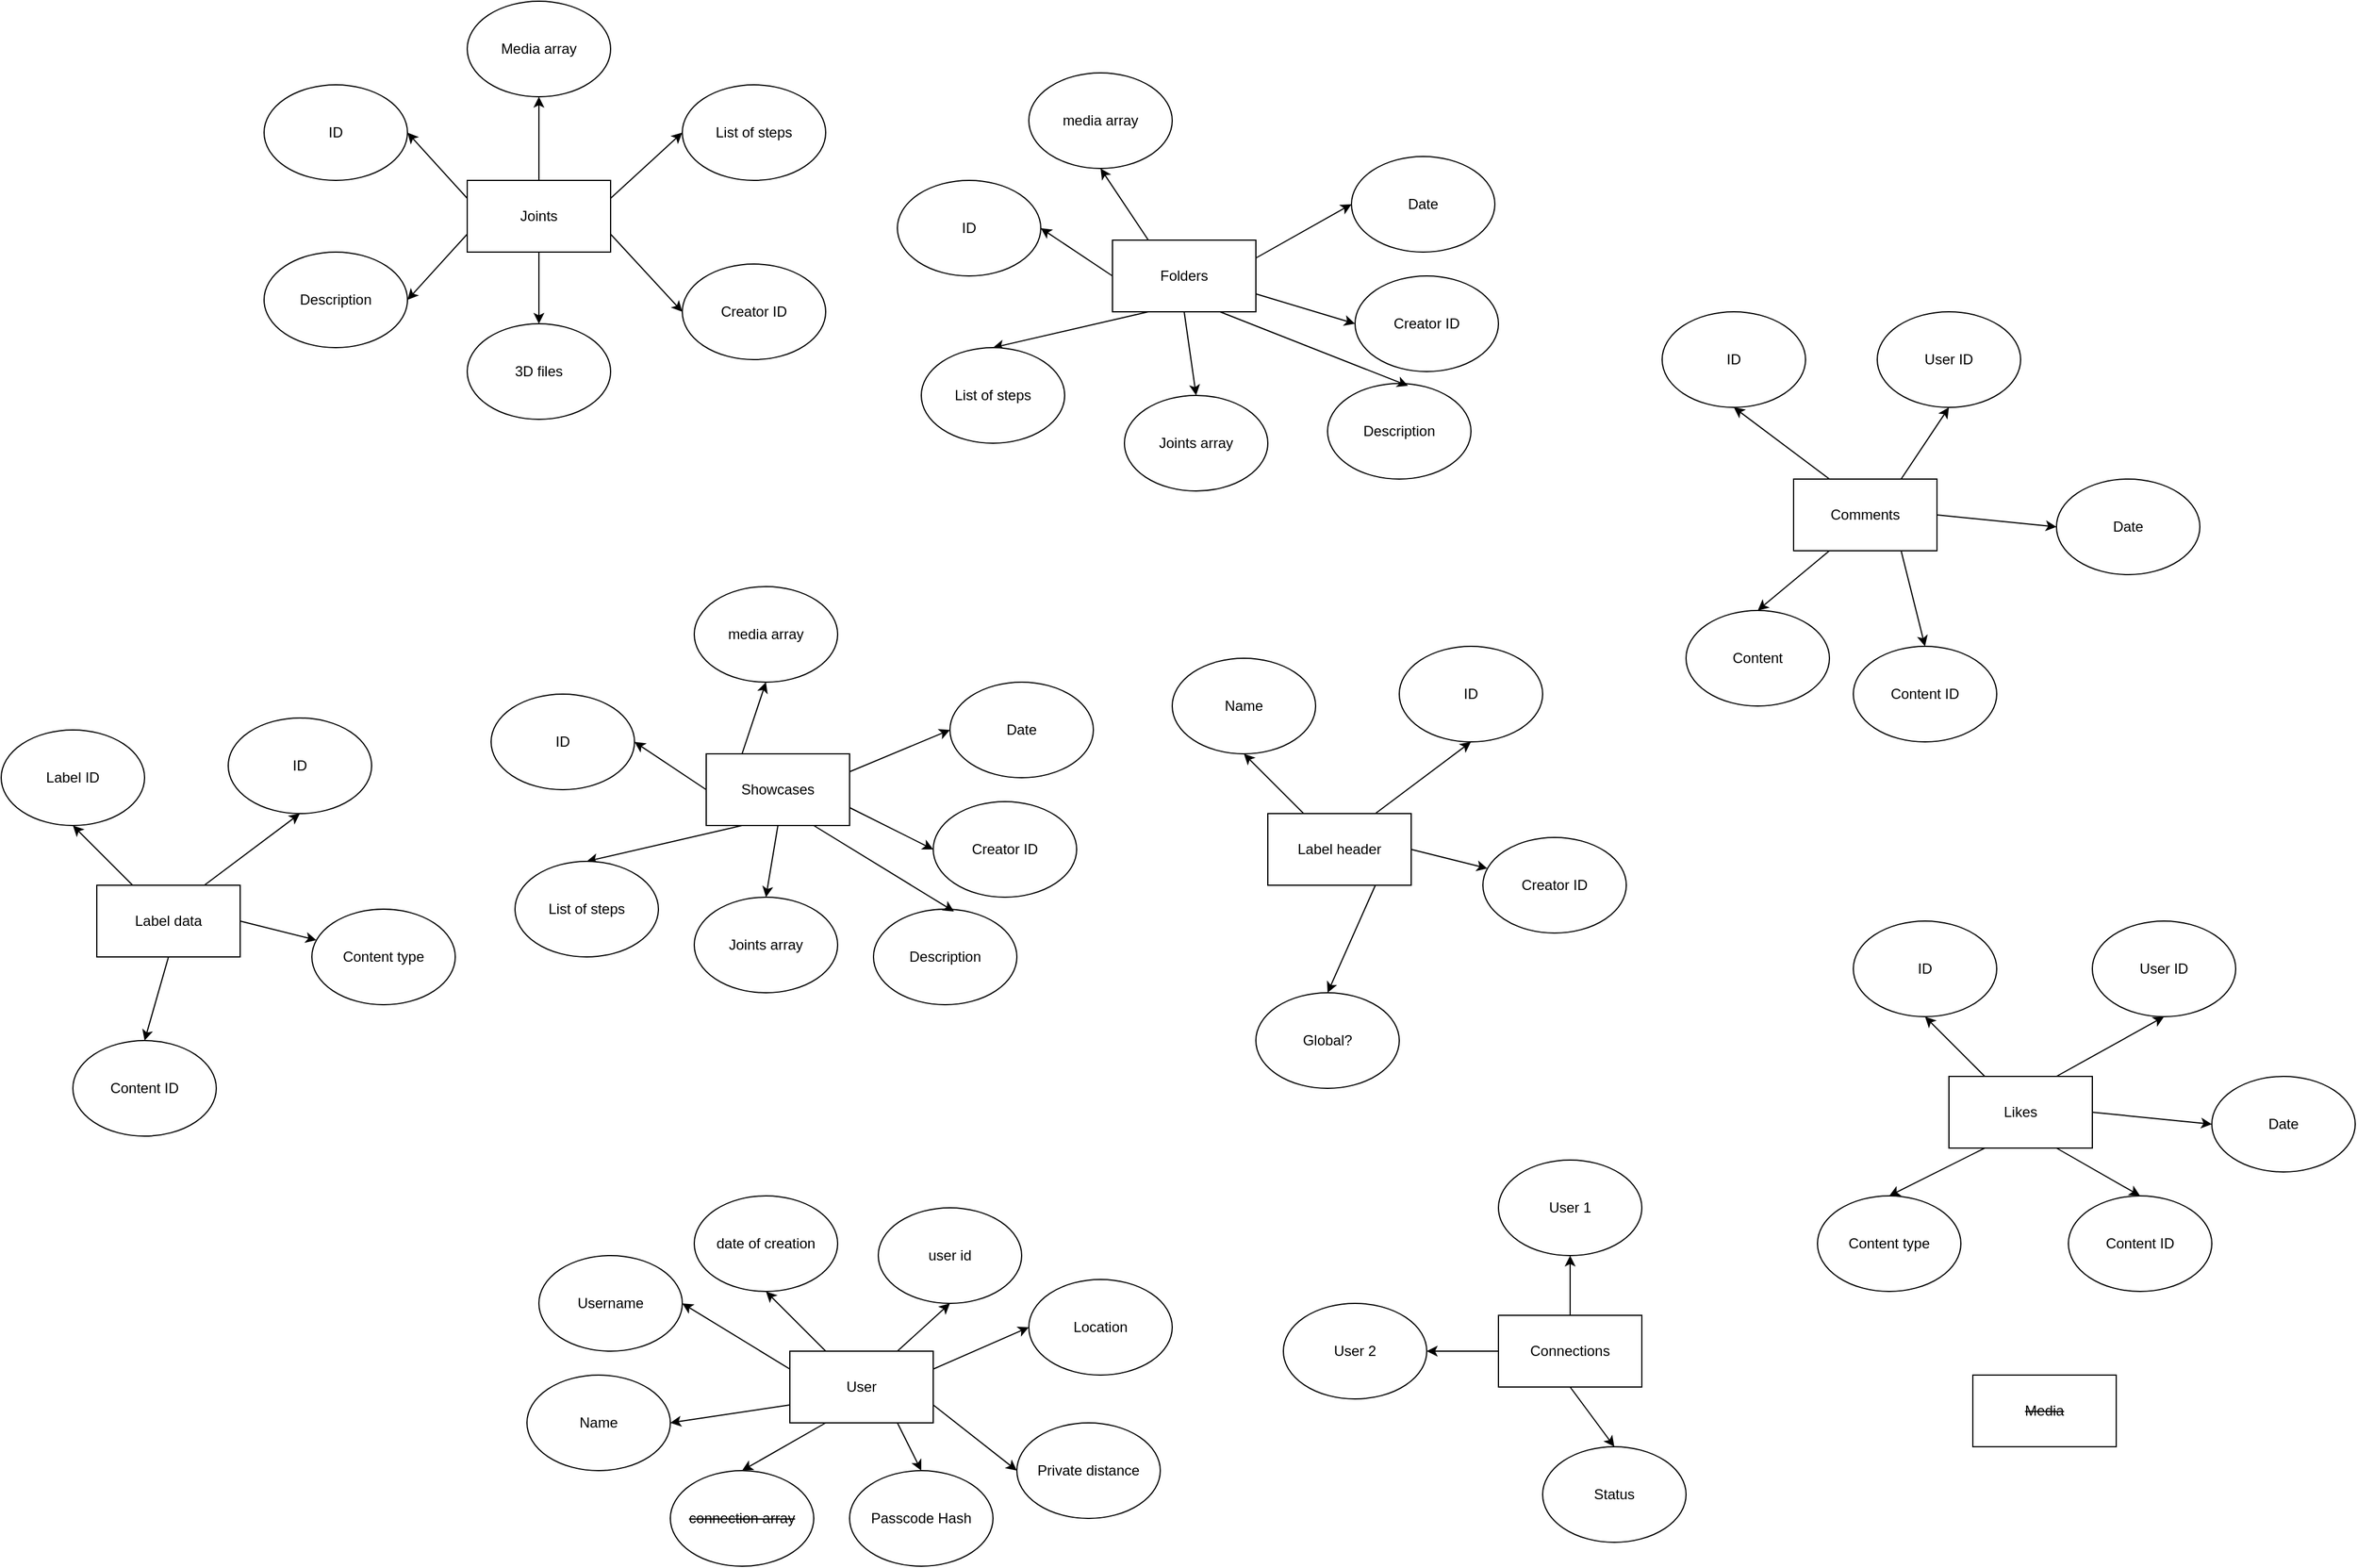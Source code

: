 <mxfile version="26.2.15">
  <diagram id="C5RBs43oDa-KdzZeNtuy" name="Page-1">
    <mxGraphModel dx="2411" dy="1877" grid="1" gridSize="10" guides="1" tooltips="1" connect="1" arrows="1" fold="1" page="1" pageScale="1" pageWidth="827" pageHeight="1169" math="0" shadow="0">
      <root>
        <mxCell id="WIyWlLk6GJQsqaUBKTNV-0" />
        <mxCell id="WIyWlLk6GJQsqaUBKTNV-1" parent="WIyWlLk6GJQsqaUBKTNV-0" />
        <mxCell id="KM4ZaIcSySpSmgN7gL_V-80" style="edgeStyle=none;shape=connector;rounded=0;orthogonalLoop=1;jettySize=auto;html=1;exitX=0.5;exitY=1;exitDx=0;exitDy=0;strokeColor=default;align=center;verticalAlign=middle;fontFamily=Helvetica;fontSize=11;fontColor=default;labelBackgroundColor=default;endArrow=classic;" edge="1" parent="WIyWlLk6GJQsqaUBKTNV-1" source="A2ExsAEQFThplT-EuYZs-0" target="KM4ZaIcSySpSmgN7gL_V-60">
          <mxGeometry relative="1" as="geometry" />
        </mxCell>
        <mxCell id="KM4ZaIcSySpSmgN7gL_V-81" style="edgeStyle=none;shape=connector;rounded=0;orthogonalLoop=1;jettySize=auto;html=1;exitX=1;exitY=0.75;exitDx=0;exitDy=0;entryX=0;entryY=0.5;entryDx=0;entryDy=0;strokeColor=default;align=center;verticalAlign=middle;fontFamily=Helvetica;fontSize=11;fontColor=default;labelBackgroundColor=default;endArrow=classic;" edge="1" parent="WIyWlLk6GJQsqaUBKTNV-1" source="A2ExsAEQFThplT-EuYZs-0" target="KM4ZaIcSySpSmgN7gL_V-61">
          <mxGeometry relative="1" as="geometry" />
        </mxCell>
        <mxCell id="KM4ZaIcSySpSmgN7gL_V-82" style="edgeStyle=none;shape=connector;rounded=0;orthogonalLoop=1;jettySize=auto;html=1;exitX=1;exitY=0.25;exitDx=0;exitDy=0;entryX=0;entryY=0.5;entryDx=0;entryDy=0;strokeColor=default;align=center;verticalAlign=middle;fontFamily=Helvetica;fontSize=11;fontColor=default;labelBackgroundColor=default;endArrow=classic;" edge="1" parent="WIyWlLk6GJQsqaUBKTNV-1" source="A2ExsAEQFThplT-EuYZs-0" target="KM4ZaIcSySpSmgN7gL_V-62">
          <mxGeometry relative="1" as="geometry" />
        </mxCell>
        <mxCell id="KM4ZaIcSySpSmgN7gL_V-83" style="edgeStyle=none;shape=connector;rounded=0;orthogonalLoop=1;jettySize=auto;html=1;exitX=0;exitY=0.25;exitDx=0;exitDy=0;entryX=1;entryY=0.5;entryDx=0;entryDy=0;strokeColor=default;align=center;verticalAlign=middle;fontFamily=Helvetica;fontSize=11;fontColor=default;labelBackgroundColor=default;endArrow=classic;" edge="1" parent="WIyWlLk6GJQsqaUBKTNV-1" source="A2ExsAEQFThplT-EuYZs-0" target="KM4ZaIcSySpSmgN7gL_V-79">
          <mxGeometry relative="1" as="geometry" />
        </mxCell>
        <mxCell id="KM4ZaIcSySpSmgN7gL_V-84" style="edgeStyle=none;shape=connector;rounded=0;orthogonalLoop=1;jettySize=auto;html=1;exitX=0;exitY=0.75;exitDx=0;exitDy=0;entryX=1;entryY=0.5;entryDx=0;entryDy=0;strokeColor=default;align=center;verticalAlign=middle;fontFamily=Helvetica;fontSize=11;fontColor=default;labelBackgroundColor=default;endArrow=classic;" edge="1" parent="WIyWlLk6GJQsqaUBKTNV-1" source="A2ExsAEQFThplT-EuYZs-0" target="KM4ZaIcSySpSmgN7gL_V-64">
          <mxGeometry relative="1" as="geometry" />
        </mxCell>
        <mxCell id="KM4ZaIcSySpSmgN7gL_V-85" style="edgeStyle=none;shape=connector;rounded=0;orthogonalLoop=1;jettySize=auto;html=1;exitX=0.5;exitY=0;exitDx=0;exitDy=0;entryX=0.5;entryY=1;entryDx=0;entryDy=0;strokeColor=default;align=center;verticalAlign=middle;fontFamily=Helvetica;fontSize=11;fontColor=default;labelBackgroundColor=default;endArrow=classic;" edge="1" parent="WIyWlLk6GJQsqaUBKTNV-1" source="A2ExsAEQFThplT-EuYZs-0" target="KM4ZaIcSySpSmgN7gL_V-77">
          <mxGeometry relative="1" as="geometry" />
        </mxCell>
        <mxCell id="A2ExsAEQFThplT-EuYZs-0" value="&lt;div&gt;Joints&lt;/div&gt;" style="rounded=0;whiteSpace=wrap;html=1;" parent="WIyWlLk6GJQsqaUBKTNV-1" vertex="1">
          <mxGeometry x="-110" y="-290" width="120" height="60" as="geometry" />
        </mxCell>
        <mxCell id="KM4ZaIcSySpSmgN7gL_V-27" style="edgeStyle=none;shape=connector;rounded=0;orthogonalLoop=1;jettySize=auto;html=1;exitX=0.25;exitY=0;exitDx=0;exitDy=0;entryX=0.5;entryY=1;entryDx=0;entryDy=0;strokeColor=default;align=center;verticalAlign=middle;fontFamily=Helvetica;fontSize=11;fontColor=default;labelBackgroundColor=default;endArrow=classic;" edge="1" parent="WIyWlLk6GJQsqaUBKTNV-1" source="A2ExsAEQFThplT-EuYZs-1" target="KM4ZaIcSySpSmgN7gL_V-25">
          <mxGeometry relative="1" as="geometry" />
        </mxCell>
        <mxCell id="KM4ZaIcSySpSmgN7gL_V-29" style="edgeStyle=none;shape=connector;rounded=0;orthogonalLoop=1;jettySize=auto;html=1;exitX=0.25;exitY=1;exitDx=0;exitDy=0;entryX=0.5;entryY=0;entryDx=0;entryDy=0;strokeColor=default;align=center;verticalAlign=middle;fontFamily=Helvetica;fontSize=11;fontColor=default;labelBackgroundColor=default;endArrow=classic;" edge="1" parent="WIyWlLk6GJQsqaUBKTNV-1" source="A2ExsAEQFThplT-EuYZs-1" target="KM4ZaIcSySpSmgN7gL_V-24">
          <mxGeometry relative="1" as="geometry" />
        </mxCell>
        <mxCell id="KM4ZaIcSySpSmgN7gL_V-33" style="edgeStyle=none;shape=connector;rounded=0;orthogonalLoop=1;jettySize=auto;html=1;exitX=0;exitY=0.5;exitDx=0;exitDy=0;entryX=1;entryY=0.5;entryDx=0;entryDy=0;strokeColor=default;align=center;verticalAlign=middle;fontFamily=Helvetica;fontSize=11;fontColor=default;labelBackgroundColor=default;endArrow=classic;" edge="1" parent="WIyWlLk6GJQsqaUBKTNV-1" source="A2ExsAEQFThplT-EuYZs-1" target="KM4ZaIcSySpSmgN7gL_V-31">
          <mxGeometry relative="1" as="geometry" />
        </mxCell>
        <mxCell id="KM4ZaIcSySpSmgN7gL_V-34" style="edgeStyle=none;shape=connector;rounded=0;orthogonalLoop=1;jettySize=auto;html=1;exitX=1;exitY=0.75;exitDx=0;exitDy=0;entryX=0;entryY=0.5;entryDx=0;entryDy=0;strokeColor=default;align=center;verticalAlign=middle;fontFamily=Helvetica;fontSize=11;fontColor=default;labelBackgroundColor=default;endArrow=classic;" edge="1" parent="WIyWlLk6GJQsqaUBKTNV-1" source="A2ExsAEQFThplT-EuYZs-1" target="KM4ZaIcSySpSmgN7gL_V-32">
          <mxGeometry relative="1" as="geometry" />
        </mxCell>
        <mxCell id="KM4ZaIcSySpSmgN7gL_V-38" style="edgeStyle=none;shape=connector;rounded=0;orthogonalLoop=1;jettySize=auto;html=1;exitX=0.5;exitY=1;exitDx=0;exitDy=0;entryX=0.5;entryY=0;entryDx=0;entryDy=0;strokeColor=default;align=center;verticalAlign=middle;fontFamily=Helvetica;fontSize=11;fontColor=default;labelBackgroundColor=default;endArrow=classic;" edge="1" parent="WIyWlLk6GJQsqaUBKTNV-1" source="A2ExsAEQFThplT-EuYZs-1" target="KM4ZaIcSySpSmgN7gL_V-35">
          <mxGeometry relative="1" as="geometry" />
        </mxCell>
        <mxCell id="KM4ZaIcSySpSmgN7gL_V-59" style="edgeStyle=none;shape=connector;rounded=0;orthogonalLoop=1;jettySize=auto;html=1;exitX=1;exitY=0.25;exitDx=0;exitDy=0;entryX=0;entryY=0.5;entryDx=0;entryDy=0;strokeColor=default;align=center;verticalAlign=middle;fontFamily=Helvetica;fontSize=11;fontColor=default;labelBackgroundColor=default;endArrow=classic;" edge="1" parent="WIyWlLk6GJQsqaUBKTNV-1" source="A2ExsAEQFThplT-EuYZs-1" target="KM4ZaIcSySpSmgN7gL_V-58">
          <mxGeometry relative="1" as="geometry" />
        </mxCell>
        <mxCell id="A2ExsAEQFThplT-EuYZs-1" value="Folders" style="rounded=0;whiteSpace=wrap;html=1;" parent="WIyWlLk6GJQsqaUBKTNV-1" vertex="1">
          <mxGeometry x="430" y="-240" width="120" height="60" as="geometry" />
        </mxCell>
        <mxCell id="A2ExsAEQFThplT-EuYZs-40" style="edgeStyle=none;shape=connector;rounded=0;orthogonalLoop=1;jettySize=auto;html=1;exitX=0.25;exitY=0;exitDx=0;exitDy=0;entryX=0.5;entryY=1;entryDx=0;entryDy=0;strokeColor=default;align=center;verticalAlign=middle;fontFamily=Helvetica;fontSize=11;fontColor=default;labelBackgroundColor=default;endArrow=classic;" parent="WIyWlLk6GJQsqaUBKTNV-1" source="A2ExsAEQFThplT-EuYZs-2" target="A2ExsAEQFThplT-EuYZs-39" edge="1">
          <mxGeometry relative="1" as="geometry" />
        </mxCell>
        <mxCell id="A2ExsAEQFThplT-EuYZs-41" style="edgeStyle=none;shape=connector;rounded=0;orthogonalLoop=1;jettySize=auto;html=1;exitX=0.75;exitY=0;exitDx=0;exitDy=0;entryX=0.5;entryY=1;entryDx=0;entryDy=0;strokeColor=default;align=center;verticalAlign=middle;fontFamily=Helvetica;fontSize=11;fontColor=default;labelBackgroundColor=default;endArrow=classic;" parent="WIyWlLk6GJQsqaUBKTNV-1" source="A2ExsAEQFThplT-EuYZs-2" target="A2ExsAEQFThplT-EuYZs-34" edge="1">
          <mxGeometry relative="1" as="geometry" />
        </mxCell>
        <mxCell id="A2ExsAEQFThplT-EuYZs-44" style="edgeStyle=none;shape=connector;rounded=0;orthogonalLoop=1;jettySize=auto;html=1;exitX=0.75;exitY=1;exitDx=0;exitDy=0;entryX=0.5;entryY=0;entryDx=0;entryDy=0;strokeColor=default;align=center;verticalAlign=middle;fontFamily=Helvetica;fontSize=11;fontColor=default;labelBackgroundColor=default;endArrow=classic;" parent="WIyWlLk6GJQsqaUBKTNV-1" source="A2ExsAEQFThplT-EuYZs-2" target="A2ExsAEQFThplT-EuYZs-35" edge="1">
          <mxGeometry relative="1" as="geometry" />
        </mxCell>
        <mxCell id="A2ExsAEQFThplT-EuYZs-46" style="edgeStyle=none;shape=connector;rounded=0;orthogonalLoop=1;jettySize=auto;html=1;exitX=1;exitY=0.5;exitDx=0;exitDy=0;strokeColor=default;align=center;verticalAlign=middle;fontFamily=Helvetica;fontSize=11;fontColor=default;labelBackgroundColor=default;endArrow=classic;" parent="WIyWlLk6GJQsqaUBKTNV-1" source="A2ExsAEQFThplT-EuYZs-2" target="A2ExsAEQFThplT-EuYZs-45" edge="1">
          <mxGeometry relative="1" as="geometry" />
        </mxCell>
        <mxCell id="A2ExsAEQFThplT-EuYZs-2" value="Label header" style="rounded=0;whiteSpace=wrap;html=1;" parent="WIyWlLk6GJQsqaUBKTNV-1" vertex="1">
          <mxGeometry x="560" y="240" width="120" height="60" as="geometry" />
        </mxCell>
        <mxCell id="A2ExsAEQFThplT-EuYZs-11" style="rounded=0;orthogonalLoop=1;jettySize=auto;html=1;exitX=0.75;exitY=1;exitDx=0;exitDy=0;entryX=0.5;entryY=0;entryDx=0;entryDy=0;" parent="WIyWlLk6GJQsqaUBKTNV-1" source="A2ExsAEQFThplT-EuYZs-3" target="A2ExsAEQFThplT-EuYZs-10" edge="1">
          <mxGeometry relative="1" as="geometry" />
        </mxCell>
        <mxCell id="A2ExsAEQFThplT-EuYZs-13" style="edgeStyle=none;shape=connector;rounded=0;orthogonalLoop=1;jettySize=auto;html=1;exitX=1;exitY=0.75;exitDx=0;exitDy=0;entryX=0;entryY=0.5;entryDx=0;entryDy=0;strokeColor=default;align=center;verticalAlign=middle;fontFamily=Helvetica;fontSize=11;fontColor=default;labelBackgroundColor=default;endArrow=classic;" parent="WIyWlLk6GJQsqaUBKTNV-1" source="A2ExsAEQFThplT-EuYZs-3" target="A2ExsAEQFThplT-EuYZs-12" edge="1">
          <mxGeometry relative="1" as="geometry" />
        </mxCell>
        <mxCell id="A2ExsAEQFThplT-EuYZs-16" style="edgeStyle=none;shape=connector;rounded=0;orthogonalLoop=1;jettySize=auto;html=1;exitX=0.75;exitY=0;exitDx=0;exitDy=0;entryX=0.5;entryY=1;entryDx=0;entryDy=0;strokeColor=default;align=center;verticalAlign=middle;fontFamily=Helvetica;fontSize=11;fontColor=default;labelBackgroundColor=default;endArrow=classic;" parent="WIyWlLk6GJQsqaUBKTNV-1" source="A2ExsAEQFThplT-EuYZs-3" target="A2ExsAEQFThplT-EuYZs-15" edge="1">
          <mxGeometry relative="1" as="geometry" />
        </mxCell>
        <mxCell id="A2ExsAEQFThplT-EuYZs-18" style="edgeStyle=none;shape=connector;rounded=0;orthogonalLoop=1;jettySize=auto;html=1;exitX=0.25;exitY=0;exitDx=0;exitDy=0;entryX=0.5;entryY=1;entryDx=0;entryDy=0;strokeColor=default;align=center;verticalAlign=middle;fontFamily=Helvetica;fontSize=11;fontColor=default;labelBackgroundColor=default;endArrow=classic;" parent="WIyWlLk6GJQsqaUBKTNV-1" source="A2ExsAEQFThplT-EuYZs-3" target="A2ExsAEQFThplT-EuYZs-17" edge="1">
          <mxGeometry relative="1" as="geometry" />
        </mxCell>
        <mxCell id="A2ExsAEQFThplT-EuYZs-20" style="edgeStyle=none;shape=connector;rounded=0;orthogonalLoop=1;jettySize=auto;html=1;exitX=0.25;exitY=1;exitDx=0;exitDy=0;entryX=0.5;entryY=0;entryDx=0;entryDy=0;strokeColor=default;align=center;verticalAlign=middle;fontFamily=Helvetica;fontSize=11;fontColor=default;labelBackgroundColor=default;endArrow=classic;" parent="WIyWlLk6GJQsqaUBKTNV-1" source="A2ExsAEQFThplT-EuYZs-3" target="A2ExsAEQFThplT-EuYZs-19" edge="1">
          <mxGeometry relative="1" as="geometry" />
        </mxCell>
        <mxCell id="A2ExsAEQFThplT-EuYZs-22" style="edgeStyle=none;shape=connector;rounded=0;orthogonalLoop=1;jettySize=auto;html=1;exitX=1;exitY=0.25;exitDx=0;exitDy=0;entryX=0;entryY=0.5;entryDx=0;entryDy=0;strokeColor=default;align=center;verticalAlign=middle;fontFamily=Helvetica;fontSize=11;fontColor=default;labelBackgroundColor=default;endArrow=classic;" parent="WIyWlLk6GJQsqaUBKTNV-1" source="A2ExsAEQFThplT-EuYZs-3" target="A2ExsAEQFThplT-EuYZs-21" edge="1">
          <mxGeometry relative="1" as="geometry" />
        </mxCell>
        <mxCell id="A2ExsAEQFThplT-EuYZs-24" style="edgeStyle=none;shape=connector;rounded=0;orthogonalLoop=1;jettySize=auto;html=1;exitX=0;exitY=0.25;exitDx=0;exitDy=0;entryX=1;entryY=0.5;entryDx=0;entryDy=0;strokeColor=default;align=center;verticalAlign=middle;fontFamily=Helvetica;fontSize=11;fontColor=default;labelBackgroundColor=default;endArrow=classic;" parent="WIyWlLk6GJQsqaUBKTNV-1" source="A2ExsAEQFThplT-EuYZs-3" target="A2ExsAEQFThplT-EuYZs-23" edge="1">
          <mxGeometry relative="1" as="geometry" />
        </mxCell>
        <mxCell id="A2ExsAEQFThplT-EuYZs-26" style="edgeStyle=none;shape=connector;rounded=0;orthogonalLoop=1;jettySize=auto;html=1;exitX=0;exitY=0.75;exitDx=0;exitDy=0;entryX=1;entryY=0.5;entryDx=0;entryDy=0;strokeColor=default;align=center;verticalAlign=middle;fontFamily=Helvetica;fontSize=11;fontColor=default;labelBackgroundColor=default;endArrow=classic;" parent="WIyWlLk6GJQsqaUBKTNV-1" source="A2ExsAEQFThplT-EuYZs-3" target="A2ExsAEQFThplT-EuYZs-25" edge="1">
          <mxGeometry relative="1" as="geometry" />
        </mxCell>
        <mxCell id="A2ExsAEQFThplT-EuYZs-3" value="User" style="rounded=0;whiteSpace=wrap;html=1;" parent="WIyWlLk6GJQsqaUBKTNV-1" vertex="1">
          <mxGeometry x="160" y="690" width="120" height="60" as="geometry" />
        </mxCell>
        <mxCell id="A2ExsAEQFThplT-EuYZs-31" style="edgeStyle=none;shape=connector;rounded=0;orthogonalLoop=1;jettySize=auto;html=1;exitX=0;exitY=0.5;exitDx=0;exitDy=0;entryX=1;entryY=0.5;entryDx=0;entryDy=0;strokeColor=default;align=center;verticalAlign=middle;fontFamily=Helvetica;fontSize=11;fontColor=default;labelBackgroundColor=default;endArrow=classic;" parent="WIyWlLk6GJQsqaUBKTNV-1" source="A2ExsAEQFThplT-EuYZs-4" target="A2ExsAEQFThplT-EuYZs-28" edge="1">
          <mxGeometry relative="1" as="geometry" />
        </mxCell>
        <mxCell id="A2ExsAEQFThplT-EuYZs-32" style="edgeStyle=none;shape=connector;rounded=0;orthogonalLoop=1;jettySize=auto;html=1;exitX=0.5;exitY=1;exitDx=0;exitDy=0;entryX=0.5;entryY=0;entryDx=0;entryDy=0;strokeColor=default;align=center;verticalAlign=middle;fontFamily=Helvetica;fontSize=11;fontColor=default;labelBackgroundColor=default;endArrow=classic;" parent="WIyWlLk6GJQsqaUBKTNV-1" source="A2ExsAEQFThplT-EuYZs-4" target="A2ExsAEQFThplT-EuYZs-29" edge="1">
          <mxGeometry relative="1" as="geometry" />
        </mxCell>
        <mxCell id="A2ExsAEQFThplT-EuYZs-33" style="edgeStyle=none;shape=connector;rounded=0;orthogonalLoop=1;jettySize=auto;html=1;exitX=0.5;exitY=0;exitDx=0;exitDy=0;entryX=0.5;entryY=1;entryDx=0;entryDy=0;strokeColor=default;align=center;verticalAlign=middle;fontFamily=Helvetica;fontSize=11;fontColor=default;labelBackgroundColor=default;endArrow=classic;" parent="WIyWlLk6GJQsqaUBKTNV-1" source="A2ExsAEQFThplT-EuYZs-4" target="A2ExsAEQFThplT-EuYZs-27" edge="1">
          <mxGeometry relative="1" as="geometry" />
        </mxCell>
        <mxCell id="A2ExsAEQFThplT-EuYZs-4" value="Connections" style="rounded=0;whiteSpace=wrap;html=1;" parent="WIyWlLk6GJQsqaUBKTNV-1" vertex="1">
          <mxGeometry x="753" y="660" width="120" height="60" as="geometry" />
        </mxCell>
        <mxCell id="A2ExsAEQFThplT-EuYZs-5" value="&lt;strike&gt;Media&lt;/strike&gt;" style="rounded=0;whiteSpace=wrap;html=1;" parent="WIyWlLk6GJQsqaUBKTNV-1" vertex="1">
          <mxGeometry x="1150" y="710" width="120" height="60" as="geometry" />
        </mxCell>
        <mxCell id="KM4ZaIcSySpSmgN7gL_V-14" style="edgeStyle=none;shape=connector;rounded=0;orthogonalLoop=1;jettySize=auto;html=1;exitX=0.75;exitY=0;exitDx=0;exitDy=0;entryX=0.5;entryY=1;entryDx=0;entryDy=0;strokeColor=default;align=center;verticalAlign=middle;fontFamily=Helvetica;fontSize=11;fontColor=default;labelBackgroundColor=default;endArrow=classic;" edge="1" parent="WIyWlLk6GJQsqaUBKTNV-1" source="A2ExsAEQFThplT-EuYZs-7" target="KM4ZaIcSySpSmgN7gL_V-10">
          <mxGeometry relative="1" as="geometry" />
        </mxCell>
        <mxCell id="KM4ZaIcSySpSmgN7gL_V-15" style="edgeStyle=none;shape=connector;rounded=0;orthogonalLoop=1;jettySize=auto;html=1;exitX=0.25;exitY=0;exitDx=0;exitDy=0;entryX=0.5;entryY=1;entryDx=0;entryDy=0;strokeColor=default;align=center;verticalAlign=middle;fontFamily=Helvetica;fontSize=11;fontColor=default;labelBackgroundColor=default;endArrow=classic;" edge="1" parent="WIyWlLk6GJQsqaUBKTNV-1" source="A2ExsAEQFThplT-EuYZs-7" target="KM4ZaIcSySpSmgN7gL_V-9">
          <mxGeometry relative="1" as="geometry" />
        </mxCell>
        <mxCell id="KM4ZaIcSySpSmgN7gL_V-16" style="edgeStyle=none;shape=connector;rounded=0;orthogonalLoop=1;jettySize=auto;html=1;exitX=0.25;exitY=1;exitDx=0;exitDy=0;entryX=0.5;entryY=0;entryDx=0;entryDy=0;strokeColor=default;align=center;verticalAlign=middle;fontFamily=Helvetica;fontSize=11;fontColor=default;labelBackgroundColor=default;endArrow=classic;" edge="1" parent="WIyWlLk6GJQsqaUBKTNV-1" source="A2ExsAEQFThplT-EuYZs-7" target="KM4ZaIcSySpSmgN7gL_V-11">
          <mxGeometry relative="1" as="geometry" />
        </mxCell>
        <mxCell id="KM4ZaIcSySpSmgN7gL_V-17" style="edgeStyle=none;shape=connector;rounded=0;orthogonalLoop=1;jettySize=auto;html=1;exitX=0.75;exitY=1;exitDx=0;exitDy=0;entryX=0.5;entryY=0;entryDx=0;entryDy=0;strokeColor=default;align=center;verticalAlign=middle;fontFamily=Helvetica;fontSize=11;fontColor=default;labelBackgroundColor=default;endArrow=classic;" edge="1" parent="WIyWlLk6GJQsqaUBKTNV-1" source="A2ExsAEQFThplT-EuYZs-7" target="KM4ZaIcSySpSmgN7gL_V-12">
          <mxGeometry relative="1" as="geometry" />
        </mxCell>
        <mxCell id="KM4ZaIcSySpSmgN7gL_V-18" style="edgeStyle=none;shape=connector;rounded=0;orthogonalLoop=1;jettySize=auto;html=1;exitX=1;exitY=0.5;exitDx=0;exitDy=0;entryX=0;entryY=0.5;entryDx=0;entryDy=0;strokeColor=default;align=center;verticalAlign=middle;fontFamily=Helvetica;fontSize=11;fontColor=default;labelBackgroundColor=default;endArrow=classic;" edge="1" parent="WIyWlLk6GJQsqaUBKTNV-1" source="A2ExsAEQFThplT-EuYZs-7" target="KM4ZaIcSySpSmgN7gL_V-13">
          <mxGeometry relative="1" as="geometry" />
        </mxCell>
        <mxCell id="A2ExsAEQFThplT-EuYZs-7" value="Comments" style="rounded=0;whiteSpace=wrap;html=1;" parent="WIyWlLk6GJQsqaUBKTNV-1" vertex="1">
          <mxGeometry x="1000" y="-40" width="120" height="60" as="geometry" />
        </mxCell>
        <mxCell id="KM4ZaIcSySpSmgN7gL_V-2" style="rounded=0;orthogonalLoop=1;jettySize=auto;html=1;exitX=0.25;exitY=0;exitDx=0;exitDy=0;entryX=0.5;entryY=1;entryDx=0;entryDy=0;" edge="1" parent="WIyWlLk6GJQsqaUBKTNV-1" source="A2ExsAEQFThplT-EuYZs-8" target="A2ExsAEQFThplT-EuYZs-48">
          <mxGeometry relative="1" as="geometry" />
        </mxCell>
        <mxCell id="KM4ZaIcSySpSmgN7gL_V-3" style="edgeStyle=none;shape=connector;rounded=0;orthogonalLoop=1;jettySize=auto;html=1;exitX=0.75;exitY=0;exitDx=0;exitDy=0;entryX=0.5;entryY=1;entryDx=0;entryDy=0;strokeColor=default;align=center;verticalAlign=middle;fontFamily=Helvetica;fontSize=11;fontColor=default;labelBackgroundColor=default;endArrow=classic;" edge="1" parent="WIyWlLk6GJQsqaUBKTNV-1" source="A2ExsAEQFThplT-EuYZs-8" target="KM4ZaIcSySpSmgN7gL_V-0">
          <mxGeometry relative="1" as="geometry" />
        </mxCell>
        <mxCell id="KM4ZaIcSySpSmgN7gL_V-6" style="edgeStyle=none;shape=connector;rounded=0;orthogonalLoop=1;jettySize=auto;html=1;exitX=1;exitY=0.5;exitDx=0;exitDy=0;entryX=0;entryY=0.5;entryDx=0;entryDy=0;strokeColor=default;align=center;verticalAlign=middle;fontFamily=Helvetica;fontSize=11;fontColor=default;labelBackgroundColor=default;endArrow=classic;" edge="1" parent="WIyWlLk6GJQsqaUBKTNV-1" source="A2ExsAEQFThplT-EuYZs-8" target="KM4ZaIcSySpSmgN7gL_V-5">
          <mxGeometry relative="1" as="geometry" />
        </mxCell>
        <mxCell id="KM4ZaIcSySpSmgN7gL_V-7" style="edgeStyle=none;shape=connector;rounded=0;orthogonalLoop=1;jettySize=auto;html=1;exitX=0.25;exitY=1;exitDx=0;exitDy=0;entryX=0.5;entryY=0;entryDx=0;entryDy=0;strokeColor=default;align=center;verticalAlign=middle;fontFamily=Helvetica;fontSize=11;fontColor=default;labelBackgroundColor=default;endArrow=classic;" edge="1" parent="WIyWlLk6GJQsqaUBKTNV-1" source="A2ExsAEQFThplT-EuYZs-8" target="KM4ZaIcSySpSmgN7gL_V-4">
          <mxGeometry relative="1" as="geometry" />
        </mxCell>
        <mxCell id="KM4ZaIcSySpSmgN7gL_V-8" style="edgeStyle=none;shape=connector;rounded=0;orthogonalLoop=1;jettySize=auto;html=1;exitX=0.75;exitY=1;exitDx=0;exitDy=0;entryX=0.5;entryY=0;entryDx=0;entryDy=0;strokeColor=default;align=center;verticalAlign=middle;fontFamily=Helvetica;fontSize=11;fontColor=default;labelBackgroundColor=default;endArrow=classic;" edge="1" parent="WIyWlLk6GJQsqaUBKTNV-1" source="A2ExsAEQFThplT-EuYZs-8" target="KM4ZaIcSySpSmgN7gL_V-1">
          <mxGeometry relative="1" as="geometry" />
        </mxCell>
        <mxCell id="A2ExsAEQFThplT-EuYZs-8" value="Likes" style="rounded=0;whiteSpace=wrap;html=1;" parent="WIyWlLk6GJQsqaUBKTNV-1" vertex="1">
          <mxGeometry x="1130" y="460" width="120" height="60" as="geometry" />
        </mxCell>
        <mxCell id="A2ExsAEQFThplT-EuYZs-10" value="Passcode Hash" style="ellipse;whiteSpace=wrap;html=1;" parent="WIyWlLk6GJQsqaUBKTNV-1" vertex="1">
          <mxGeometry x="210" y="790" width="120" height="80" as="geometry" />
        </mxCell>
        <mxCell id="A2ExsAEQFThplT-EuYZs-12" value="Private distance" style="ellipse;whiteSpace=wrap;html=1;" parent="WIyWlLk6GJQsqaUBKTNV-1" vertex="1">
          <mxGeometry x="350" y="750" width="120" height="80" as="geometry" />
        </mxCell>
        <mxCell id="A2ExsAEQFThplT-EuYZs-15" value="user id" style="ellipse;whiteSpace=wrap;html=1;" parent="WIyWlLk6GJQsqaUBKTNV-1" vertex="1">
          <mxGeometry x="234" y="570" width="120" height="80" as="geometry" />
        </mxCell>
        <mxCell id="A2ExsAEQFThplT-EuYZs-17" value="date of creation" style="ellipse;whiteSpace=wrap;html=1;" parent="WIyWlLk6GJQsqaUBKTNV-1" vertex="1">
          <mxGeometry x="80" y="560" width="120" height="80" as="geometry" />
        </mxCell>
        <mxCell id="A2ExsAEQFThplT-EuYZs-19" value="&lt;strike&gt;connection array &lt;br&gt;&lt;/strike&gt;" style="ellipse;whiteSpace=wrap;html=1;" parent="WIyWlLk6GJQsqaUBKTNV-1" vertex="1">
          <mxGeometry x="60" y="790" width="120" height="80" as="geometry" />
        </mxCell>
        <mxCell id="A2ExsAEQFThplT-EuYZs-21" value="Location" style="ellipse;whiteSpace=wrap;html=1;" parent="WIyWlLk6GJQsqaUBKTNV-1" vertex="1">
          <mxGeometry x="360" y="630" width="120" height="80" as="geometry" />
        </mxCell>
        <mxCell id="A2ExsAEQFThplT-EuYZs-23" value="Username" style="ellipse;whiteSpace=wrap;html=1;" parent="WIyWlLk6GJQsqaUBKTNV-1" vertex="1">
          <mxGeometry x="-50" y="610" width="120" height="80" as="geometry" />
        </mxCell>
        <mxCell id="A2ExsAEQFThplT-EuYZs-25" value="Name" style="ellipse;whiteSpace=wrap;html=1;" parent="WIyWlLk6GJQsqaUBKTNV-1" vertex="1">
          <mxGeometry x="-60" y="710" width="120" height="80" as="geometry" />
        </mxCell>
        <mxCell id="A2ExsAEQFThplT-EuYZs-27" value="User 1" style="ellipse;whiteSpace=wrap;html=1;" parent="WIyWlLk6GJQsqaUBKTNV-1" vertex="1">
          <mxGeometry x="753" y="530" width="120" height="80" as="geometry" />
        </mxCell>
        <mxCell id="A2ExsAEQFThplT-EuYZs-28" value="User 2" style="ellipse;whiteSpace=wrap;html=1;" parent="WIyWlLk6GJQsqaUBKTNV-1" vertex="1">
          <mxGeometry x="573" y="650" width="120" height="80" as="geometry" />
        </mxCell>
        <mxCell id="A2ExsAEQFThplT-EuYZs-29" value="Status" style="ellipse;whiteSpace=wrap;html=1;" parent="WIyWlLk6GJQsqaUBKTNV-1" vertex="1">
          <mxGeometry x="790" y="770" width="120" height="80" as="geometry" />
        </mxCell>
        <mxCell id="A2ExsAEQFThplT-EuYZs-34" value="ID" style="ellipse;whiteSpace=wrap;html=1;" parent="WIyWlLk6GJQsqaUBKTNV-1" vertex="1">
          <mxGeometry x="670" y="100" width="120" height="80" as="geometry" />
        </mxCell>
        <mxCell id="A2ExsAEQFThplT-EuYZs-35" value="Global?" style="ellipse;whiteSpace=wrap;html=1;" parent="WIyWlLk6GJQsqaUBKTNV-1" vertex="1">
          <mxGeometry x="550" y="390" width="120" height="80" as="geometry" />
        </mxCell>
        <mxCell id="A2ExsAEQFThplT-EuYZs-39" value="Name" style="ellipse;whiteSpace=wrap;html=1;" parent="WIyWlLk6GJQsqaUBKTNV-1" vertex="1">
          <mxGeometry x="480" y="110" width="120" height="80" as="geometry" />
        </mxCell>
        <mxCell id="A2ExsAEQFThplT-EuYZs-45" value="Creator ID" style="ellipse;whiteSpace=wrap;html=1;" parent="WIyWlLk6GJQsqaUBKTNV-1" vertex="1">
          <mxGeometry x="740" y="260" width="120" height="80" as="geometry" />
        </mxCell>
        <mxCell id="A2ExsAEQFThplT-EuYZs-48" value="ID" style="ellipse;whiteSpace=wrap;html=1;" parent="WIyWlLk6GJQsqaUBKTNV-1" vertex="1">
          <mxGeometry x="1050" y="330" width="120" height="80" as="geometry" />
        </mxCell>
        <mxCell id="KM4ZaIcSySpSmgN7gL_V-0" value="User ID" style="ellipse;whiteSpace=wrap;html=1;" vertex="1" parent="WIyWlLk6GJQsqaUBKTNV-1">
          <mxGeometry x="1250" y="330" width="120" height="80" as="geometry" />
        </mxCell>
        <mxCell id="KM4ZaIcSySpSmgN7gL_V-1" value="Content ID" style="ellipse;whiteSpace=wrap;html=1;" vertex="1" parent="WIyWlLk6GJQsqaUBKTNV-1">
          <mxGeometry x="1230" y="560" width="120" height="80" as="geometry" />
        </mxCell>
        <mxCell id="KM4ZaIcSySpSmgN7gL_V-4" value="Content type" style="ellipse;whiteSpace=wrap;html=1;" vertex="1" parent="WIyWlLk6GJQsqaUBKTNV-1">
          <mxGeometry x="1020" y="560" width="120" height="80" as="geometry" />
        </mxCell>
        <mxCell id="KM4ZaIcSySpSmgN7gL_V-5" value="Date" style="ellipse;whiteSpace=wrap;html=1;" vertex="1" parent="WIyWlLk6GJQsqaUBKTNV-1">
          <mxGeometry x="1350" y="460" width="120" height="80" as="geometry" />
        </mxCell>
        <mxCell id="KM4ZaIcSySpSmgN7gL_V-9" value="ID" style="ellipse;whiteSpace=wrap;html=1;" vertex="1" parent="WIyWlLk6GJQsqaUBKTNV-1">
          <mxGeometry x="890" y="-180" width="120" height="80" as="geometry" />
        </mxCell>
        <mxCell id="KM4ZaIcSySpSmgN7gL_V-10" value="User ID" style="ellipse;whiteSpace=wrap;html=1;" vertex="1" parent="WIyWlLk6GJQsqaUBKTNV-1">
          <mxGeometry x="1070" y="-180" width="120" height="80" as="geometry" />
        </mxCell>
        <mxCell id="KM4ZaIcSySpSmgN7gL_V-11" value="Content" style="ellipse;whiteSpace=wrap;html=1;" vertex="1" parent="WIyWlLk6GJQsqaUBKTNV-1">
          <mxGeometry x="910" y="70" width="120" height="80" as="geometry" />
        </mxCell>
        <mxCell id="KM4ZaIcSySpSmgN7gL_V-12" value="Content ID" style="ellipse;whiteSpace=wrap;html=1;" vertex="1" parent="WIyWlLk6GJQsqaUBKTNV-1">
          <mxGeometry x="1050" y="100" width="120" height="80" as="geometry" />
        </mxCell>
        <mxCell id="KM4ZaIcSySpSmgN7gL_V-13" value="Date" style="ellipse;whiteSpace=wrap;html=1;" vertex="1" parent="WIyWlLk6GJQsqaUBKTNV-1">
          <mxGeometry x="1220" y="-40" width="120" height="80" as="geometry" />
        </mxCell>
        <mxCell id="KM4ZaIcSySpSmgN7gL_V-23" value="Description" style="ellipse;whiteSpace=wrap;html=1;" vertex="1" parent="WIyWlLk6GJQsqaUBKTNV-1">
          <mxGeometry x="610" y="-120" width="120" height="80" as="geometry" />
        </mxCell>
        <mxCell id="KM4ZaIcSySpSmgN7gL_V-24" value="List of steps" style="ellipse;whiteSpace=wrap;html=1;" vertex="1" parent="WIyWlLk6GJQsqaUBKTNV-1">
          <mxGeometry x="270" y="-150" width="120" height="80" as="geometry" />
        </mxCell>
        <mxCell id="KM4ZaIcSySpSmgN7gL_V-25" value="media array" style="ellipse;whiteSpace=wrap;html=1;" vertex="1" parent="WIyWlLk6GJQsqaUBKTNV-1">
          <mxGeometry x="360" y="-380" width="120" height="80" as="geometry" />
        </mxCell>
        <mxCell id="KM4ZaIcSySpSmgN7gL_V-30" style="edgeStyle=none;shape=connector;rounded=0;orthogonalLoop=1;jettySize=auto;html=1;exitX=0.75;exitY=1;exitDx=0;exitDy=0;entryX=0.561;entryY=0.024;entryDx=0;entryDy=0;entryPerimeter=0;strokeColor=default;align=center;verticalAlign=middle;fontFamily=Helvetica;fontSize=11;fontColor=default;labelBackgroundColor=default;endArrow=classic;" edge="1" parent="WIyWlLk6GJQsqaUBKTNV-1" source="A2ExsAEQFThplT-EuYZs-1" target="KM4ZaIcSySpSmgN7gL_V-23">
          <mxGeometry relative="1" as="geometry" />
        </mxCell>
        <mxCell id="KM4ZaIcSySpSmgN7gL_V-31" value="ID" style="ellipse;whiteSpace=wrap;html=1;" vertex="1" parent="WIyWlLk6GJQsqaUBKTNV-1">
          <mxGeometry x="250" y="-290" width="120" height="80" as="geometry" />
        </mxCell>
        <mxCell id="KM4ZaIcSySpSmgN7gL_V-32" value="Creator ID" style="ellipse;whiteSpace=wrap;html=1;" vertex="1" parent="WIyWlLk6GJQsqaUBKTNV-1">
          <mxGeometry x="633" y="-210" width="120" height="80" as="geometry" />
        </mxCell>
        <mxCell id="KM4ZaIcSySpSmgN7gL_V-35" value="Joints array" style="ellipse;whiteSpace=wrap;html=1;" vertex="1" parent="WIyWlLk6GJQsqaUBKTNV-1">
          <mxGeometry x="440" y="-110" width="120" height="80" as="geometry" />
        </mxCell>
        <mxCell id="KM4ZaIcSySpSmgN7gL_V-37" style="edgeStyle=none;shape=connector;rounded=0;orthogonalLoop=1;jettySize=auto;html=1;exitX=0.5;exitY=1;exitDx=0;exitDy=0;strokeColor=default;align=center;verticalAlign=middle;fontFamily=Helvetica;fontSize=11;fontColor=default;labelBackgroundColor=default;endArrow=classic;" edge="1" parent="WIyWlLk6GJQsqaUBKTNV-1" source="KM4ZaIcSySpSmgN7gL_V-24" target="KM4ZaIcSySpSmgN7gL_V-24">
          <mxGeometry relative="1" as="geometry" />
        </mxCell>
        <mxCell id="KM4ZaIcSySpSmgN7gL_V-40" style="edgeStyle=none;shape=connector;rounded=0;orthogonalLoop=1;jettySize=auto;html=1;exitX=0.25;exitY=0;exitDx=0;exitDy=0;entryX=0.5;entryY=1;entryDx=0;entryDy=0;strokeColor=default;align=center;verticalAlign=middle;fontFamily=Helvetica;fontSize=11;fontColor=default;labelBackgroundColor=default;endArrow=classic;" edge="1" parent="WIyWlLk6GJQsqaUBKTNV-1" source="KM4ZaIcSySpSmgN7gL_V-46" target="KM4ZaIcSySpSmgN7gL_V-49">
          <mxGeometry relative="1" as="geometry" />
        </mxCell>
        <mxCell id="KM4ZaIcSySpSmgN7gL_V-42" style="edgeStyle=none;shape=connector;rounded=0;orthogonalLoop=1;jettySize=auto;html=1;exitX=0.25;exitY=1;exitDx=0;exitDy=0;entryX=0.5;entryY=0;entryDx=0;entryDy=0;strokeColor=default;align=center;verticalAlign=middle;fontFamily=Helvetica;fontSize=11;fontColor=default;labelBackgroundColor=default;endArrow=classic;" edge="1" parent="WIyWlLk6GJQsqaUBKTNV-1" source="KM4ZaIcSySpSmgN7gL_V-46" target="KM4ZaIcSySpSmgN7gL_V-48">
          <mxGeometry relative="1" as="geometry" />
        </mxCell>
        <mxCell id="KM4ZaIcSySpSmgN7gL_V-43" style="edgeStyle=none;shape=connector;rounded=0;orthogonalLoop=1;jettySize=auto;html=1;exitX=0;exitY=0.5;exitDx=0;exitDy=0;entryX=1;entryY=0.5;entryDx=0;entryDy=0;strokeColor=default;align=center;verticalAlign=middle;fontFamily=Helvetica;fontSize=11;fontColor=default;labelBackgroundColor=default;endArrow=classic;" edge="1" parent="WIyWlLk6GJQsqaUBKTNV-1" source="KM4ZaIcSySpSmgN7gL_V-46" target="KM4ZaIcSySpSmgN7gL_V-52">
          <mxGeometry relative="1" as="geometry" />
        </mxCell>
        <mxCell id="KM4ZaIcSySpSmgN7gL_V-44" style="edgeStyle=none;shape=connector;rounded=0;orthogonalLoop=1;jettySize=auto;html=1;exitX=1;exitY=0.75;exitDx=0;exitDy=0;entryX=0;entryY=0.5;entryDx=0;entryDy=0;strokeColor=default;align=center;verticalAlign=middle;fontFamily=Helvetica;fontSize=11;fontColor=default;labelBackgroundColor=default;endArrow=classic;" edge="1" parent="WIyWlLk6GJQsqaUBKTNV-1" source="KM4ZaIcSySpSmgN7gL_V-46" target="KM4ZaIcSySpSmgN7gL_V-53">
          <mxGeometry relative="1" as="geometry" />
        </mxCell>
        <mxCell id="KM4ZaIcSySpSmgN7gL_V-45" style="edgeStyle=none;shape=connector;rounded=0;orthogonalLoop=1;jettySize=auto;html=1;exitX=0.5;exitY=1;exitDx=0;exitDy=0;entryX=0.5;entryY=0;entryDx=0;entryDy=0;strokeColor=default;align=center;verticalAlign=middle;fontFamily=Helvetica;fontSize=11;fontColor=default;labelBackgroundColor=default;endArrow=classic;" edge="1" parent="WIyWlLk6GJQsqaUBKTNV-1" source="KM4ZaIcSySpSmgN7gL_V-46" target="KM4ZaIcSySpSmgN7gL_V-54">
          <mxGeometry relative="1" as="geometry" />
        </mxCell>
        <mxCell id="KM4ZaIcSySpSmgN7gL_V-57" style="edgeStyle=none;shape=connector;rounded=0;orthogonalLoop=1;jettySize=auto;html=1;exitX=1;exitY=0.25;exitDx=0;exitDy=0;entryX=0;entryY=0.5;entryDx=0;entryDy=0;strokeColor=default;align=center;verticalAlign=middle;fontFamily=Helvetica;fontSize=11;fontColor=default;labelBackgroundColor=default;endArrow=classic;" edge="1" parent="WIyWlLk6GJQsqaUBKTNV-1" source="KM4ZaIcSySpSmgN7gL_V-46" target="KM4ZaIcSySpSmgN7gL_V-56">
          <mxGeometry relative="1" as="geometry" />
        </mxCell>
        <mxCell id="KM4ZaIcSySpSmgN7gL_V-46" value="Showcases" style="rounded=0;whiteSpace=wrap;html=1;" vertex="1" parent="WIyWlLk6GJQsqaUBKTNV-1">
          <mxGeometry x="90" y="190" width="120" height="60" as="geometry" />
        </mxCell>
        <mxCell id="KM4ZaIcSySpSmgN7gL_V-47" value="Description" style="ellipse;whiteSpace=wrap;html=1;" vertex="1" parent="WIyWlLk6GJQsqaUBKTNV-1">
          <mxGeometry x="230" y="320" width="120" height="80" as="geometry" />
        </mxCell>
        <mxCell id="KM4ZaIcSySpSmgN7gL_V-48" value="List of steps" style="ellipse;whiteSpace=wrap;html=1;" vertex="1" parent="WIyWlLk6GJQsqaUBKTNV-1">
          <mxGeometry x="-70" y="280" width="120" height="80" as="geometry" />
        </mxCell>
        <mxCell id="KM4ZaIcSySpSmgN7gL_V-49" value="media array" style="ellipse;whiteSpace=wrap;html=1;" vertex="1" parent="WIyWlLk6GJQsqaUBKTNV-1">
          <mxGeometry x="80" y="50" width="120" height="80" as="geometry" />
        </mxCell>
        <mxCell id="KM4ZaIcSySpSmgN7gL_V-51" style="edgeStyle=none;shape=connector;rounded=0;orthogonalLoop=1;jettySize=auto;html=1;exitX=0.75;exitY=1;exitDx=0;exitDy=0;entryX=0.561;entryY=0.024;entryDx=0;entryDy=0;entryPerimeter=0;strokeColor=default;align=center;verticalAlign=middle;fontFamily=Helvetica;fontSize=11;fontColor=default;labelBackgroundColor=default;endArrow=classic;" edge="1" parent="WIyWlLk6GJQsqaUBKTNV-1" source="KM4ZaIcSySpSmgN7gL_V-46" target="KM4ZaIcSySpSmgN7gL_V-47">
          <mxGeometry relative="1" as="geometry" />
        </mxCell>
        <mxCell id="KM4ZaIcSySpSmgN7gL_V-52" value="ID" style="ellipse;whiteSpace=wrap;html=1;" vertex="1" parent="WIyWlLk6GJQsqaUBKTNV-1">
          <mxGeometry x="-90" y="140" width="120" height="80" as="geometry" />
        </mxCell>
        <mxCell id="KM4ZaIcSySpSmgN7gL_V-53" value="Creator ID" style="ellipse;whiteSpace=wrap;html=1;" vertex="1" parent="WIyWlLk6GJQsqaUBKTNV-1">
          <mxGeometry x="280" y="230" width="120" height="80" as="geometry" />
        </mxCell>
        <mxCell id="KM4ZaIcSySpSmgN7gL_V-54" value="Joints array" style="ellipse;whiteSpace=wrap;html=1;" vertex="1" parent="WIyWlLk6GJQsqaUBKTNV-1">
          <mxGeometry x="80" y="310" width="120" height="80" as="geometry" />
        </mxCell>
        <mxCell id="KM4ZaIcSySpSmgN7gL_V-55" style="edgeStyle=none;shape=connector;rounded=0;orthogonalLoop=1;jettySize=auto;html=1;exitX=0.5;exitY=1;exitDx=0;exitDy=0;strokeColor=default;align=center;verticalAlign=middle;fontFamily=Helvetica;fontSize=11;fontColor=default;labelBackgroundColor=default;endArrow=classic;" edge="1" parent="WIyWlLk6GJQsqaUBKTNV-1" source="KM4ZaIcSySpSmgN7gL_V-48" target="KM4ZaIcSySpSmgN7gL_V-48">
          <mxGeometry relative="1" as="geometry" />
        </mxCell>
        <mxCell id="KM4ZaIcSySpSmgN7gL_V-56" value="Date" style="ellipse;whiteSpace=wrap;html=1;" vertex="1" parent="WIyWlLk6GJQsqaUBKTNV-1">
          <mxGeometry x="294" y="130" width="120" height="80" as="geometry" />
        </mxCell>
        <mxCell id="KM4ZaIcSySpSmgN7gL_V-58" value="Date" style="ellipse;whiteSpace=wrap;html=1;" vertex="1" parent="WIyWlLk6GJQsqaUBKTNV-1">
          <mxGeometry x="630" y="-310" width="120" height="80" as="geometry" />
        </mxCell>
        <mxCell id="KM4ZaIcSySpSmgN7gL_V-60" value="3D files" style="ellipse;whiteSpace=wrap;html=1;" vertex="1" parent="WIyWlLk6GJQsqaUBKTNV-1">
          <mxGeometry x="-110" y="-170" width="120" height="80" as="geometry" />
        </mxCell>
        <mxCell id="KM4ZaIcSySpSmgN7gL_V-61" value="Creator ID" style="ellipse;whiteSpace=wrap;html=1;" vertex="1" parent="WIyWlLk6GJQsqaUBKTNV-1">
          <mxGeometry x="70" y="-220" width="120" height="80" as="geometry" />
        </mxCell>
        <mxCell id="KM4ZaIcSySpSmgN7gL_V-62" value="List of steps" style="ellipse;whiteSpace=wrap;html=1;" vertex="1" parent="WIyWlLk6GJQsqaUBKTNV-1">
          <mxGeometry x="70" y="-370" width="120" height="80" as="geometry" />
        </mxCell>
        <mxCell id="KM4ZaIcSySpSmgN7gL_V-64" value="Description" style="ellipse;whiteSpace=wrap;html=1;" vertex="1" parent="WIyWlLk6GJQsqaUBKTNV-1">
          <mxGeometry x="-280" y="-230" width="120" height="80" as="geometry" />
        </mxCell>
        <mxCell id="KM4ZaIcSySpSmgN7gL_V-65" style="edgeStyle=none;shape=connector;rounded=0;orthogonalLoop=1;jettySize=auto;html=1;exitX=0.25;exitY=0;exitDx=0;exitDy=0;entryX=0.5;entryY=1;entryDx=0;entryDy=0;strokeColor=default;align=center;verticalAlign=middle;fontFamily=Helvetica;fontSize=11;fontColor=default;labelBackgroundColor=default;endArrow=classic;" edge="1" parent="WIyWlLk6GJQsqaUBKTNV-1" source="KM4ZaIcSySpSmgN7gL_V-70" target="KM4ZaIcSySpSmgN7gL_V-74">
          <mxGeometry relative="1" as="geometry" />
        </mxCell>
        <mxCell id="KM4ZaIcSySpSmgN7gL_V-66" style="edgeStyle=none;shape=connector;rounded=0;orthogonalLoop=1;jettySize=auto;html=1;exitX=0.75;exitY=0;exitDx=0;exitDy=0;entryX=0.5;entryY=1;entryDx=0;entryDy=0;strokeColor=default;align=center;verticalAlign=middle;fontFamily=Helvetica;fontSize=11;fontColor=default;labelBackgroundColor=default;endArrow=classic;" edge="1" parent="WIyWlLk6GJQsqaUBKTNV-1" source="KM4ZaIcSySpSmgN7gL_V-70" target="KM4ZaIcSySpSmgN7gL_V-71">
          <mxGeometry relative="1" as="geometry" />
        </mxCell>
        <mxCell id="KM4ZaIcSySpSmgN7gL_V-68" style="edgeStyle=none;shape=connector;rounded=0;orthogonalLoop=1;jettySize=auto;html=1;exitX=0.5;exitY=1;exitDx=0;exitDy=0;entryX=0.5;entryY=0;entryDx=0;entryDy=0;strokeColor=default;align=center;verticalAlign=middle;fontFamily=Helvetica;fontSize=11;fontColor=default;labelBackgroundColor=default;endArrow=classic;" edge="1" parent="WIyWlLk6GJQsqaUBKTNV-1" source="KM4ZaIcSySpSmgN7gL_V-70" target="KM4ZaIcSySpSmgN7gL_V-72">
          <mxGeometry relative="1" as="geometry" />
        </mxCell>
        <mxCell id="KM4ZaIcSySpSmgN7gL_V-69" style="edgeStyle=none;shape=connector;rounded=0;orthogonalLoop=1;jettySize=auto;html=1;exitX=1;exitY=0.5;exitDx=0;exitDy=0;strokeColor=default;align=center;verticalAlign=middle;fontFamily=Helvetica;fontSize=11;fontColor=default;labelBackgroundColor=default;endArrow=classic;" edge="1" parent="WIyWlLk6GJQsqaUBKTNV-1" source="KM4ZaIcSySpSmgN7gL_V-70" target="KM4ZaIcSySpSmgN7gL_V-75">
          <mxGeometry relative="1" as="geometry" />
        </mxCell>
        <mxCell id="KM4ZaIcSySpSmgN7gL_V-70" value="Label data" style="rounded=0;whiteSpace=wrap;html=1;" vertex="1" parent="WIyWlLk6GJQsqaUBKTNV-1">
          <mxGeometry x="-420" y="300" width="120" height="60" as="geometry" />
        </mxCell>
        <mxCell id="KM4ZaIcSySpSmgN7gL_V-71" value="ID" style="ellipse;whiteSpace=wrap;html=1;" vertex="1" parent="WIyWlLk6GJQsqaUBKTNV-1">
          <mxGeometry x="-310" y="160" width="120" height="80" as="geometry" />
        </mxCell>
        <mxCell id="KM4ZaIcSySpSmgN7gL_V-72" value="Content ID" style="ellipse;whiteSpace=wrap;html=1;" vertex="1" parent="WIyWlLk6GJQsqaUBKTNV-1">
          <mxGeometry x="-440" y="430" width="120" height="80" as="geometry" />
        </mxCell>
        <mxCell id="KM4ZaIcSySpSmgN7gL_V-74" value="Label ID" style="ellipse;whiteSpace=wrap;html=1;" vertex="1" parent="WIyWlLk6GJQsqaUBKTNV-1">
          <mxGeometry x="-500" y="170" width="120" height="80" as="geometry" />
        </mxCell>
        <mxCell id="KM4ZaIcSySpSmgN7gL_V-75" value="Content type" style="ellipse;whiteSpace=wrap;html=1;" vertex="1" parent="WIyWlLk6GJQsqaUBKTNV-1">
          <mxGeometry x="-240" y="320" width="120" height="80" as="geometry" />
        </mxCell>
        <mxCell id="KM4ZaIcSySpSmgN7gL_V-76" style="edgeStyle=none;shape=connector;rounded=0;orthogonalLoop=1;jettySize=auto;html=1;exitX=0.5;exitY=1;exitDx=0;exitDy=0;strokeColor=default;align=center;verticalAlign=middle;fontFamily=Helvetica;fontSize=11;fontColor=default;labelBackgroundColor=default;endArrow=classic;" edge="1" parent="WIyWlLk6GJQsqaUBKTNV-1" source="A2ExsAEQFThplT-EuYZs-0" target="A2ExsAEQFThplT-EuYZs-0">
          <mxGeometry relative="1" as="geometry" />
        </mxCell>
        <mxCell id="KM4ZaIcSySpSmgN7gL_V-77" value="Media array" style="ellipse;whiteSpace=wrap;html=1;" vertex="1" parent="WIyWlLk6GJQsqaUBKTNV-1">
          <mxGeometry x="-110" y="-440" width="120" height="80" as="geometry" />
        </mxCell>
        <mxCell id="KM4ZaIcSySpSmgN7gL_V-79" value="ID" style="ellipse;whiteSpace=wrap;html=1;" vertex="1" parent="WIyWlLk6GJQsqaUBKTNV-1">
          <mxGeometry x="-280" y="-370" width="120" height="80" as="geometry" />
        </mxCell>
      </root>
    </mxGraphModel>
  </diagram>
</mxfile>
